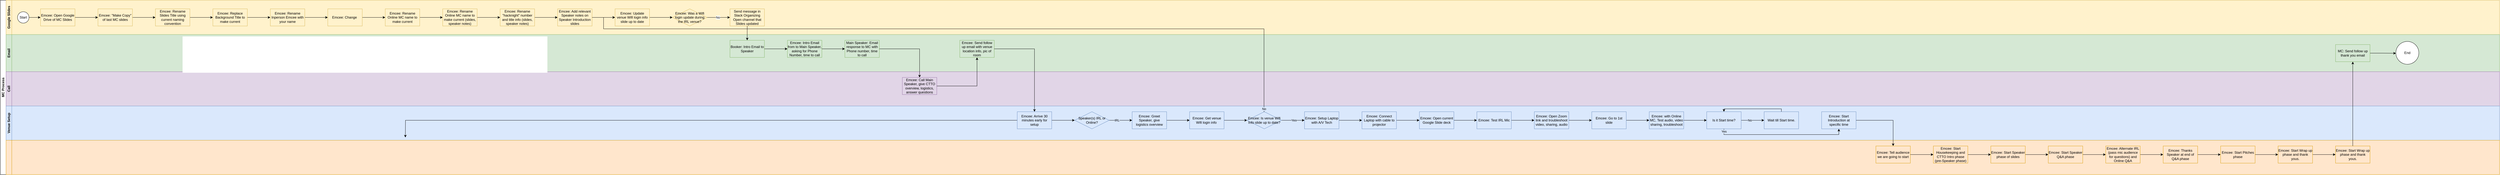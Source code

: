 <mxfile version="26.0.10">
  <diagram id="prtHgNgQTEPvFCAcTncT" name="Page-1">
    <mxGraphModel dx="2358" dy="1240" grid="1" gridSize="10" guides="1" tooltips="1" connect="1" arrows="1" fold="1" page="1" pageScale="1" pageWidth="827" pageHeight="1169" math="0" shadow="0">
      <root>
        <mxCell id="0" />
        <mxCell id="1" parent="0" />
        <mxCell id="dNxyNK7c78bLwvsdeMH5-19" value="MC Process" style="swimlane;html=1;childLayout=stackLayout;resizeParent=1;resizeParentMax=0;horizontal=0;startSize=20;horizontalStack=0;" parent="1" vertex="1">
          <mxGeometry x="121" y="120" width="8700" height="610" as="geometry" />
        </mxCell>
        <mxCell id="dNxyNK7c78bLwvsdeMH5-27" value="" style="edgeStyle=orthogonalEdgeStyle;rounded=0;orthogonalLoop=1;jettySize=auto;html=1;dashed=1;endArrow=none;endFill=0;" parent="dNxyNK7c78bLwvsdeMH5-19" edge="1">
          <mxGeometry relative="1" as="geometry">
            <mxPoint x="180" y="90.0" as="sourcePoint" />
            <mxPoint x="180.029" y="150" as="targetPoint" />
          </mxGeometry>
        </mxCell>
        <mxCell id="dNxyNK7c78bLwvsdeMH5-31" style="edgeStyle=orthogonalEdgeStyle;rounded=0;orthogonalLoop=1;jettySize=auto;html=1;endArrow=classic;endFill=1;" parent="dNxyNK7c78bLwvsdeMH5-19" edge="1">
          <mxGeometry relative="1" as="geometry">
            <mxPoint x="300.029" y="160.029" as="sourcePoint" />
            <mxPoint x="300" y="90.0" as="targetPoint" />
          </mxGeometry>
        </mxCell>
        <mxCell id="dNxyNK7c78bLwvsdeMH5-35" style="edgeStyle=orthogonalEdgeStyle;rounded=0;orthogonalLoop=1;jettySize=auto;html=1;endArrow=classic;endFill=1;" parent="dNxyNK7c78bLwvsdeMH5-19" target="dNxyNK7c78bLwvsdeMH5-34" edge="1">
          <mxGeometry relative="1" as="geometry">
            <mxPoint x="300" y="200" as="sourcePoint" />
          </mxGeometry>
        </mxCell>
        <mxCell id="dNxyNK7c78bLwvsdeMH5-38" style="edgeStyle=orthogonalEdgeStyle;rounded=0;orthogonalLoop=1;jettySize=auto;html=1;endArrow=classic;endFill=1;" parent="dNxyNK7c78bLwvsdeMH5-19" target="dNxyNK7c78bLwvsdeMH5-36" edge="1">
          <mxGeometry relative="1" as="geometry">
            <Array as="points">
              <mxPoint x="180" y="340" />
              <mxPoint x="400" y="340" />
            </Array>
            <mxPoint x="180.029" y="210" as="sourcePoint" />
          </mxGeometry>
        </mxCell>
        <mxCell id="JT1Y_9tIaNJaj05C3qr--105" value="Google Slides" style="swimlane;html=1;startSize=20;horizontal=0;fillColor=#fff2cc;strokeColor=#d6b656;swimlaneFillColor=#FFF2CC;" vertex="1" parent="dNxyNK7c78bLwvsdeMH5-19">
          <mxGeometry x="20" width="8680" height="120" as="geometry" />
        </mxCell>
        <mxCell id="JT1Y_9tIaNJaj05C3qr--108" value="" style="edgeStyle=orthogonalEdgeStyle;rounded=0;orthogonalLoop=1;jettySize=auto;html=1;" edge="1" parent="JT1Y_9tIaNJaj05C3qr--105">
          <mxGeometry relative="1" as="geometry">
            <mxPoint x="200" y="60.0" as="sourcePoint" />
          </mxGeometry>
        </mxCell>
        <mxCell id="JT1Y_9tIaNJaj05C3qr--111" value="" style="edgeStyle=orthogonalEdgeStyle;rounded=0;orthogonalLoop=1;jettySize=auto;html=1;" edge="1" parent="JT1Y_9tIaNJaj05C3qr--105">
          <mxGeometry relative="1" as="geometry">
            <mxPoint x="440" y="40" as="sourcePoint" />
          </mxGeometry>
        </mxCell>
        <mxCell id="JT1Y_9tIaNJaj05C3qr--112" value="" style="edgeStyle=orthogonalEdgeStyle;rounded=0;orthogonalLoop=1;jettySize=auto;html=1;" edge="1" parent="JT1Y_9tIaNJaj05C3qr--105">
          <mxGeometry relative="1" as="geometry">
            <mxPoint x="1050" y="40" as="sourcePoint" />
          </mxGeometry>
        </mxCell>
        <mxCell id="JT1Y_9tIaNJaj05C3qr--106" value="" style="edgeStyle=orthogonalEdgeStyle;rounded=0;orthogonalLoop=1;jettySize=auto;html=1;entryX=0;entryY=0.5;entryDx=0;entryDy=0;" edge="1" parent="JT1Y_9tIaNJaj05C3qr--105" source="JT1Y_9tIaNJaj05C3qr--107" target="JT1Y_9tIaNJaj05C3qr--110">
          <mxGeometry relative="1" as="geometry">
            <mxPoint x="120" y="80.0" as="targetPoint" />
          </mxGeometry>
        </mxCell>
        <mxCell id="JT1Y_9tIaNJaj05C3qr--107" value="Start" style="ellipse;whiteSpace=wrap;html=1;" vertex="1" parent="JT1Y_9tIaNJaj05C3qr--105">
          <mxGeometry x="40" y="40" width="40" height="40" as="geometry" />
        </mxCell>
        <mxCell id="JT1Y_9tIaNJaj05C3qr--109" value="" style="edgeStyle=orthogonalEdgeStyle;rounded=0;orthogonalLoop=1;jettySize=auto;html=1;" edge="1" parent="JT1Y_9tIaNJaj05C3qr--105" source="JT1Y_9tIaNJaj05C3qr--110" target="JT1Y_9tIaNJaj05C3qr--114">
          <mxGeometry relative="1" as="geometry" />
        </mxCell>
        <mxCell id="JT1Y_9tIaNJaj05C3qr--110" value="Emcee:&amp;nbsp;Open Google Drive of MC Slides" style="rounded=0;whiteSpace=wrap;html=1;fillColor=#FFF2CC;strokeColor=#D6B656;" vertex="1" parent="JT1Y_9tIaNJaj05C3qr--105">
          <mxGeometry x="120" y="30" width="120" height="60" as="geometry" />
        </mxCell>
        <mxCell id="JT1Y_9tIaNJaj05C3qr--113" value="" style="edgeStyle=orthogonalEdgeStyle;rounded=0;orthogonalLoop=1;jettySize=auto;html=1;" edge="1" parent="JT1Y_9tIaNJaj05C3qr--105" source="JT1Y_9tIaNJaj05C3qr--114" target="JT1Y_9tIaNJaj05C3qr--115">
          <mxGeometry relative="1" as="geometry" />
        </mxCell>
        <mxCell id="JT1Y_9tIaNJaj05C3qr--114" value="Emcee:&amp;nbsp;&quot;Make Copy&quot; of last MC slides" style="rounded=0;whiteSpace=wrap;html=1;fillColor=#FFF2CC;strokeColor=#D6B656;" vertex="1" parent="JT1Y_9tIaNJaj05C3qr--105">
          <mxGeometry x="320" y="30" width="120" height="60" as="geometry" />
        </mxCell>
        <mxCell id="JT1Y_9tIaNJaj05C3qr--118" value="" style="edgeStyle=orthogonalEdgeStyle;rounded=0;orthogonalLoop=1;jettySize=auto;html=1;" edge="1" parent="JT1Y_9tIaNJaj05C3qr--105" source="JT1Y_9tIaNJaj05C3qr--115" target="JT1Y_9tIaNJaj05C3qr--117">
          <mxGeometry relative="1" as="geometry" />
        </mxCell>
        <mxCell id="JT1Y_9tIaNJaj05C3qr--115" value="Emcee: Rename Slides Title using current naming convention" style="rounded=0;whiteSpace=wrap;html=1;fillColor=#FFF2CC;strokeColor=#D6B656;" vertex="1" parent="JT1Y_9tIaNJaj05C3qr--105">
          <mxGeometry x="520" y="30" width="120" height="60" as="geometry" />
        </mxCell>
        <mxCell id="JT1Y_9tIaNJaj05C3qr--120" value="" style="edgeStyle=orthogonalEdgeStyle;rounded=0;orthogonalLoop=1;jettySize=auto;html=1;" edge="1" parent="JT1Y_9tIaNJaj05C3qr--105" source="JT1Y_9tIaNJaj05C3qr--117" target="JT1Y_9tIaNJaj05C3qr--119">
          <mxGeometry relative="1" as="geometry" />
        </mxCell>
        <mxCell id="JT1Y_9tIaNJaj05C3qr--117" value="Emcee: Replace Background Title to make current" style="rounded=0;whiteSpace=wrap;html=1;fillColor=#FFF2CC;strokeColor=#D6B656;" vertex="1" parent="JT1Y_9tIaNJaj05C3qr--105">
          <mxGeometry x="720" y="30" width="120" height="60" as="geometry" />
        </mxCell>
        <mxCell id="JT1Y_9tIaNJaj05C3qr--122" value="" style="edgeStyle=orthogonalEdgeStyle;rounded=0;orthogonalLoop=1;jettySize=auto;html=1;" edge="1" parent="JT1Y_9tIaNJaj05C3qr--105" source="JT1Y_9tIaNJaj05C3qr--119" target="JT1Y_9tIaNJaj05C3qr--121">
          <mxGeometry relative="1" as="geometry" />
        </mxCell>
        <mxCell id="JT1Y_9tIaNJaj05C3qr--119" value="Emcee: Rename Inperson Emcee with your name" style="rounded=0;whiteSpace=wrap;html=1;fillColor=#FFF2CC;strokeColor=#D6B656;" vertex="1" parent="JT1Y_9tIaNJaj05C3qr--105">
          <mxGeometry x="920" y="30" width="120" height="60" as="geometry" />
        </mxCell>
        <mxCell id="JT1Y_9tIaNJaj05C3qr--124" value="" style="edgeStyle=orthogonalEdgeStyle;rounded=0;orthogonalLoop=1;jettySize=auto;html=1;" edge="1" parent="JT1Y_9tIaNJaj05C3qr--105" source="JT1Y_9tIaNJaj05C3qr--121" target="JT1Y_9tIaNJaj05C3qr--123">
          <mxGeometry relative="1" as="geometry" />
        </mxCell>
        <mxCell id="JT1Y_9tIaNJaj05C3qr--121" value="Emcee: Change&amp;nbsp;" style="rounded=0;whiteSpace=wrap;html=1;fillColor=#FFF2CC;strokeColor=#D6B656;" vertex="1" parent="JT1Y_9tIaNJaj05C3qr--105">
          <mxGeometry x="1120" y="30" width="120" height="60" as="geometry" />
        </mxCell>
        <mxCell id="JT1Y_9tIaNJaj05C3qr--126" value="" style="edgeStyle=orthogonalEdgeStyle;rounded=0;orthogonalLoop=1;jettySize=auto;html=1;" edge="1" parent="JT1Y_9tIaNJaj05C3qr--105" source="JT1Y_9tIaNJaj05C3qr--123" target="JT1Y_9tIaNJaj05C3qr--125">
          <mxGeometry relative="1" as="geometry" />
        </mxCell>
        <mxCell id="JT1Y_9tIaNJaj05C3qr--123" value="Emcee: Rename Online MC name to make current" style="rounded=0;whiteSpace=wrap;html=1;fillColor=#FFF2CC;strokeColor=#D6B656;" vertex="1" parent="JT1Y_9tIaNJaj05C3qr--105">
          <mxGeometry x="1320" y="30" width="120" height="60" as="geometry" />
        </mxCell>
        <mxCell id="JT1Y_9tIaNJaj05C3qr--128" value="" style="edgeStyle=orthogonalEdgeStyle;rounded=0;orthogonalLoop=1;jettySize=auto;html=1;" edge="1" parent="JT1Y_9tIaNJaj05C3qr--105" source="JT1Y_9tIaNJaj05C3qr--125" target="JT1Y_9tIaNJaj05C3qr--127">
          <mxGeometry relative="1" as="geometry" />
        </mxCell>
        <mxCell id="JT1Y_9tIaNJaj05C3qr--125" value="Emcee: Rename Online MC name to make current (slides, speaker notes)" style="rounded=0;whiteSpace=wrap;html=1;fillColor=#FFF2CC;strokeColor=#D6B656;" vertex="1" parent="JT1Y_9tIaNJaj05C3qr--105">
          <mxGeometry x="1520" y="30" width="120" height="60" as="geometry" />
        </mxCell>
        <mxCell id="JT1Y_9tIaNJaj05C3qr--130" value="" style="edgeStyle=orthogonalEdgeStyle;rounded=0;orthogonalLoop=1;jettySize=auto;html=1;" edge="1" parent="JT1Y_9tIaNJaj05C3qr--105" source="JT1Y_9tIaNJaj05C3qr--127" target="JT1Y_9tIaNJaj05C3qr--129">
          <mxGeometry relative="1" as="geometry" />
        </mxCell>
        <mxCell id="JT1Y_9tIaNJaj05C3qr--127" value="Emcee: Rename &quot;hacknight&quot; number and title info (slides, speaker notes)" style="rounded=0;whiteSpace=wrap;html=1;fillColor=#FFF2CC;strokeColor=#D6B656;" vertex="1" parent="JT1Y_9tIaNJaj05C3qr--105">
          <mxGeometry x="1720" y="30" width="120" height="60" as="geometry" />
        </mxCell>
        <mxCell id="JT1Y_9tIaNJaj05C3qr--129" value="Emcee: Add relevant Speaker notes on Speaker Introduction slides" style="rounded=0;whiteSpace=wrap;html=1;fillColor=#FFF2CC;strokeColor=#D6B656;" vertex="1" parent="JT1Y_9tIaNJaj05C3qr--105">
          <mxGeometry x="1920" y="30" width="120" height="60" as="geometry" />
        </mxCell>
        <mxCell id="JT1Y_9tIaNJaj05C3qr--141" value="" style="edgeStyle=orthogonalEdgeStyle;rounded=0;orthogonalLoop=1;jettySize=auto;html=1;" edge="1" parent="JT1Y_9tIaNJaj05C3qr--105" source="JT1Y_9tIaNJaj05C3qr--131" target="JT1Y_9tIaNJaj05C3qr--140">
          <mxGeometry relative="1" as="geometry" />
        </mxCell>
        <mxCell id="JT1Y_9tIaNJaj05C3qr--131" value="Emcee: Update venue Wifi login info slide up to date" style="rounded=0;whiteSpace=wrap;html=1;fillColor=#FFF2CC;strokeColor=#D6B656;" vertex="1" parent="JT1Y_9tIaNJaj05C3qr--105">
          <mxGeometry x="2120" y="30" width="120" height="60" as="geometry" />
        </mxCell>
        <mxCell id="JT1Y_9tIaNJaj05C3qr--132" value="" style="edgeStyle=orthogonalEdgeStyle;rounded=0;orthogonalLoop=1;jettySize=auto;html=1;" edge="1" parent="JT1Y_9tIaNJaj05C3qr--105" source="JT1Y_9tIaNJaj05C3qr--129" target="JT1Y_9tIaNJaj05C3qr--131">
          <mxGeometry relative="1" as="geometry" />
        </mxCell>
        <mxCell id="JT1Y_9tIaNJaj05C3qr--144" value="" style="edgeStyle=orthogonalEdgeStyle;rounded=0;orthogonalLoop=1;jettySize=auto;html=1;" edge="1" parent="JT1Y_9tIaNJaj05C3qr--105" source="JT1Y_9tIaNJaj05C3qr--140" target="JT1Y_9tIaNJaj05C3qr--143">
          <mxGeometry relative="1" as="geometry" />
        </mxCell>
        <mxCell id="JT1Y_9tIaNJaj05C3qr--145" value="No" style="edgeLabel;html=1;align=center;verticalAlign=middle;resizable=0;points=[];" vertex="1" connectable="0" parent="JT1Y_9tIaNJaj05C3qr--144">
          <mxGeometry x="-0.066" relative="1" as="geometry">
            <mxPoint as="offset" />
          </mxGeometry>
        </mxCell>
        <mxCell id="JT1Y_9tIaNJaj05C3qr--140" value="Emcee: Was a Wifi login update during the IRL venue?" style="rhombus;whiteSpace=wrap;html=1;fillColor=#FFF2CC;strokeColor=#D6B656;" vertex="1" parent="JT1Y_9tIaNJaj05C3qr--105">
          <mxGeometry x="2320" y="30" width="120" height="60" as="geometry" />
        </mxCell>
        <mxCell id="JT1Y_9tIaNJaj05C3qr--143" value="Send message in Slack Organizing Open channel that Slides updated" style="rounded=0;whiteSpace=wrap;html=1;fillColor=#FFF2CC;strokeColor=#D6B656;" vertex="1" parent="JT1Y_9tIaNJaj05C3qr--105">
          <mxGeometry x="2520" y="30" width="120" height="60" as="geometry" />
        </mxCell>
        <mxCell id="dNxyNK7c78bLwvsdeMH5-20" value="Email" style="swimlane;html=1;startSize=20;horizontal=0;fillColor=#d5e8d4;strokeColor=#82b366;swimlaneFillColor=#D5E8D4;" parent="dNxyNK7c78bLwvsdeMH5-19" vertex="1">
          <mxGeometry x="20" y="120" width="8680" height="130" as="geometry" />
        </mxCell>
        <mxCell id="JT1Y_9tIaNJaj05C3qr--2" value="" style="edgeStyle=orthogonalEdgeStyle;rounded=0;orthogonalLoop=1;jettySize=auto;html=1;" edge="1" parent="dNxyNK7c78bLwvsdeMH5-20" target="JT1Y_9tIaNJaj05C3qr--1">
          <mxGeometry relative="1" as="geometry">
            <mxPoint x="200" y="60.0" as="sourcePoint" />
          </mxGeometry>
        </mxCell>
        <mxCell id="JT1Y_9tIaNJaj05C3qr--7" value="" style="edgeStyle=orthogonalEdgeStyle;rounded=0;orthogonalLoop=1;jettySize=auto;html=1;" edge="1" parent="dNxyNK7c78bLwvsdeMH5-20" target="JT1Y_9tIaNJaj05C3qr--6">
          <mxGeometry relative="1" as="geometry">
            <mxPoint x="440" y="40" as="sourcePoint" />
          </mxGeometry>
        </mxCell>
        <mxCell id="JT1Y_9tIaNJaj05C3qr--17" value="" style="edgeStyle=orthogonalEdgeStyle;rounded=0;orthogonalLoop=1;jettySize=auto;html=1;" edge="1" parent="dNxyNK7c78bLwvsdeMH5-20" target="JT1Y_9tIaNJaj05C3qr--16">
          <mxGeometry relative="1" as="geometry">
            <mxPoint x="1050" y="40" as="sourcePoint" />
          </mxGeometry>
        </mxCell>
        <mxCell id="JT1Y_9tIaNJaj05C3qr--272" value="" style="edgeStyle=orthogonalEdgeStyle;rounded=0;orthogonalLoop=1;jettySize=auto;html=1;entryX=0.002;entryY=0.518;entryDx=0;entryDy=0;entryPerimeter=0;" edge="1" parent="dNxyNK7c78bLwvsdeMH5-20" source="JT1Y_9tIaNJaj05C3qr--266" target="JT1Y_9tIaNJaj05C3qr--273">
          <mxGeometry relative="1" as="geometry">
            <mxPoint x="8319" y="65" as="targetPoint" />
          </mxGeometry>
        </mxCell>
        <mxCell id="JT1Y_9tIaNJaj05C3qr--266" value="MC: Send follow up thank you email" style="rounded=0;whiteSpace=wrap;html=1;fillColor=#D5E8D4;strokeColor=#82B366;" vertex="1" parent="dNxyNK7c78bLwvsdeMH5-20">
          <mxGeometry x="8109" y="35" width="120" height="60" as="geometry" />
        </mxCell>
        <mxCell id="JT1Y_9tIaNJaj05C3qr--273" value="End" style="ellipse;whiteSpace=wrap;html=1;" vertex="1" parent="dNxyNK7c78bLwvsdeMH5-20">
          <mxGeometry x="8319" y="24" width="80" height="80" as="geometry" />
        </mxCell>
        <mxCell id="dNxyNK7c78bLwvsdeMH5-21" value="Call" style="swimlane;html=1;startSize=20;horizontal=0;fillColor=#e1d5e7;strokeColor=#9673a6;swimlaneFillColor=#E1D5E7;" parent="dNxyNK7c78bLwvsdeMH5-19" vertex="1">
          <mxGeometry x="20" y="250" width="8680" height="120" as="geometry" />
        </mxCell>
        <mxCell id="dNxyNK7c78bLwvsdeMH5-29" value="" style="edgeStyle=orthogonalEdgeStyle;rounded=0;orthogonalLoop=1;jettySize=auto;html=1;endArrow=classic;endFill=1;" parent="dNxyNK7c78bLwvsdeMH5-21" target="dNxyNK7c78bLwvsdeMH5-28" edge="1">
          <mxGeometry relative="1" as="geometry">
            <mxPoint x="200" y="60" as="sourcePoint" />
          </mxGeometry>
        </mxCell>
        <mxCell id="dNxyNK7c78bLwvsdeMH5-22" value="Venue Setup" style="swimlane;html=1;startSize=20;horizontal=0;fillColor=#dae8fc;strokeColor=#6c8ebf;swimlaneFillColor=#DAE8FC;" parent="dNxyNK7c78bLwvsdeMH5-19" vertex="1">
          <mxGeometry x="20" y="370" width="8680" height="120" as="geometry" />
        </mxCell>
        <mxCell id="dNxyNK7c78bLwvsdeMH5-37" value="" style="edgeStyle=orthogonalEdgeStyle;rounded=0;orthogonalLoop=1;jettySize=auto;html=1;endArrow=classic;endFill=1;" parent="dNxyNK7c78bLwvsdeMH5-22" target="dNxyNK7c78bLwvsdeMH5-36" edge="1">
          <mxGeometry relative="1" as="geometry">
            <mxPoint x="320" y="50" as="sourcePoint" />
          </mxGeometry>
        </mxCell>
        <mxCell id="JT1Y_9tIaNJaj05C3qr--50" style="edgeStyle=orthogonalEdgeStyle;rounded=0;orthogonalLoop=1;jettySize=auto;html=1;" edge="1" parent="dNxyNK7c78bLwvsdeMH5-22" source="JT1Y_9tIaNJaj05C3qr--47">
          <mxGeometry relative="1" as="geometry">
            <mxPoint x="1390" y="110" as="targetPoint" />
          </mxGeometry>
        </mxCell>
        <mxCell id="JT1Y_9tIaNJaj05C3qr--52" value="" style="edgeStyle=orthogonalEdgeStyle;rounded=0;orthogonalLoop=1;jettySize=auto;html=1;" edge="1" parent="dNxyNK7c78bLwvsdeMH5-22" source="JT1Y_9tIaNJaj05C3qr--47" target="JT1Y_9tIaNJaj05C3qr--51">
          <mxGeometry relative="1" as="geometry" />
        </mxCell>
        <mxCell id="JT1Y_9tIaNJaj05C3qr--142" value="IRL" style="edgeLabel;html=1;align=center;verticalAlign=middle;resizable=0;points=[];labelBackgroundColor=#DAE8FC;" vertex="1" connectable="0" parent="JT1Y_9tIaNJaj05C3qr--52">
          <mxGeometry x="-0.325" relative="1" as="geometry">
            <mxPoint as="offset" />
          </mxGeometry>
        </mxCell>
        <mxCell id="JT1Y_9tIaNJaj05C3qr--49" style="edgeStyle=orthogonalEdgeStyle;rounded=0;orthogonalLoop=1;jettySize=auto;html=1;entryX=0;entryY=0.5;entryDx=0;entryDy=0;" edge="1" parent="dNxyNK7c78bLwvsdeMH5-22" source="JT1Y_9tIaNJaj05C3qr--44" target="JT1Y_9tIaNJaj05C3qr--47">
          <mxGeometry relative="1" as="geometry" />
        </mxCell>
        <mxCell id="JT1Y_9tIaNJaj05C3qr--54" value="" style="edgeStyle=orthogonalEdgeStyle;rounded=0;orthogonalLoop=1;jettySize=auto;html=1;" edge="1" parent="dNxyNK7c78bLwvsdeMH5-22" source="JT1Y_9tIaNJaj05C3qr--51" target="JT1Y_9tIaNJaj05C3qr--53">
          <mxGeometry relative="1" as="geometry" />
        </mxCell>
        <mxCell id="JT1Y_9tIaNJaj05C3qr--56" value="" style="edgeStyle=orthogonalEdgeStyle;rounded=0;orthogonalLoop=1;jettySize=auto;html=1;" edge="1" parent="dNxyNK7c78bLwvsdeMH5-22" source="JT1Y_9tIaNJaj05C3qr--53" target="JT1Y_9tIaNJaj05C3qr--55">
          <mxGeometry relative="1" as="geometry" />
        </mxCell>
        <mxCell id="JT1Y_9tIaNJaj05C3qr--136" value="" style="edgeStyle=orthogonalEdgeStyle;rounded=0;orthogonalLoop=1;jettySize=auto;html=1;" edge="1" parent="dNxyNK7c78bLwvsdeMH5-22" source="JT1Y_9tIaNJaj05C3qr--133" target="JT1Y_9tIaNJaj05C3qr--135">
          <mxGeometry relative="1" as="geometry" />
        </mxCell>
        <mxCell id="JT1Y_9tIaNJaj05C3qr--134" value="" style="edgeStyle=orthogonalEdgeStyle;rounded=0;orthogonalLoop=1;jettySize=auto;html=1;" edge="1" parent="dNxyNK7c78bLwvsdeMH5-22" source="JT1Y_9tIaNJaj05C3qr--55" target="JT1Y_9tIaNJaj05C3qr--133">
          <mxGeometry relative="1" as="geometry" />
        </mxCell>
        <mxCell id="JT1Y_9tIaNJaj05C3qr--137" value="Yes" style="edgeLabel;html=1;align=center;verticalAlign=middle;resizable=0;points=[];labelBackgroundColor=#DAE8FC;" vertex="1" connectable="0" parent="JT1Y_9tIaNJaj05C3qr--134">
          <mxGeometry x="0.057" relative="1" as="geometry">
            <mxPoint as="offset" />
          </mxGeometry>
        </mxCell>
        <mxCell id="JT1Y_9tIaNJaj05C3qr--148" value="" style="edgeStyle=orthogonalEdgeStyle;rounded=0;orthogonalLoop=1;jettySize=auto;html=1;" edge="1" parent="dNxyNK7c78bLwvsdeMH5-22" source="JT1Y_9tIaNJaj05C3qr--135" target="JT1Y_9tIaNJaj05C3qr--147">
          <mxGeometry relative="1" as="geometry" />
        </mxCell>
        <mxCell id="JT1Y_9tIaNJaj05C3qr--135" value="Emcee: Connect Laptop with cable to projector" style="rounded=0;whiteSpace=wrap;html=1;fillColor=#DAE8FC;strokeColor=#6C8EBF;" vertex="1" parent="dNxyNK7c78bLwvsdeMH5-22">
          <mxGeometry x="4720" y="20" width="120" height="60" as="geometry" />
        </mxCell>
        <mxCell id="JT1Y_9tIaNJaj05C3qr--133" value="Emcee: Setup Laptop with A/V Tech" style="rounded=0;whiteSpace=wrap;html=1;fillColor=#DAE8FC;strokeColor=#6C8EBF;" vertex="1" parent="dNxyNK7c78bLwvsdeMH5-22">
          <mxGeometry x="4520" y="20" width="120" height="60" as="geometry" />
        </mxCell>
        <mxCell id="JT1Y_9tIaNJaj05C3qr--55" value="Emcee: Is venue Wifi Info slide up to date?" style="rhombus;whiteSpace=wrap;html=1;fillColor=#DAE8FC;strokeColor=#6C8EBF;" vertex="1" parent="dNxyNK7c78bLwvsdeMH5-22">
          <mxGeometry x="4320" y="20" width="120" height="60" as="geometry" />
        </mxCell>
        <mxCell id="JT1Y_9tIaNJaj05C3qr--53" value="Emcee: Get venue Wifi login info&amp;nbsp;" style="rounded=0;whiteSpace=wrap;html=1;fillColor=#DAE8FC;strokeColor=#6C8EBF;" vertex="1" parent="dNxyNK7c78bLwvsdeMH5-22">
          <mxGeometry x="4120" y="20" width="120" height="60" as="geometry" />
        </mxCell>
        <mxCell id="JT1Y_9tIaNJaj05C3qr--51" value="Emcee: Greet Speaker, give logistics overview" style="rounded=0;whiteSpace=wrap;html=1;fillColor=#DAE8FC;strokeColor=#6C8EBF;" vertex="1" parent="dNxyNK7c78bLwvsdeMH5-22">
          <mxGeometry x="3920" y="20" width="120" height="60" as="geometry" />
        </mxCell>
        <mxCell id="JT1Y_9tIaNJaj05C3qr--47" value="Speaker(s) IRL or Online?" style="rhombus;whiteSpace=wrap;html=1;fillColor=#DAE8FC;strokeColor=#6C8EBF;" vertex="1" parent="dNxyNK7c78bLwvsdeMH5-22">
          <mxGeometry x="3720" y="20" width="120" height="60" as="geometry" />
        </mxCell>
        <mxCell id="JT1Y_9tIaNJaj05C3qr--44" value="Emcee: Arrive 30 minutes early for setup" style="rounded=0s;whiteSpace=wrap;html=1;fillColor=#DAE8FC;strokeColor=#6C8EBF;" vertex="1" parent="dNxyNK7c78bLwvsdeMH5-22">
          <mxGeometry x="3520" y="20" width="120" height="60" as="geometry" />
        </mxCell>
        <mxCell id="JT1Y_9tIaNJaj05C3qr--36" value="Emcee: Send follow up email with venue location info, pic of room" style="rounded=0;whiteSpace=wrap;html=1;fillColor=#D5E8D4;strokeColor=#82B366;" vertex="1" parent="dNxyNK7c78bLwvsdeMH5-22">
          <mxGeometry x="3320" y="-230" width="120" height="60" as="geometry" />
        </mxCell>
        <mxCell id="JT1Y_9tIaNJaj05C3qr--45" value="" style="edgeStyle=orthogonalEdgeStyle;rounded=0;orthogonalLoop=1;jettySize=auto;html=1;exitX=1;exitY=0.5;exitDx=0;exitDy=0;" edge="1" parent="dNxyNK7c78bLwvsdeMH5-22" source="JT1Y_9tIaNJaj05C3qr--36" target="JT1Y_9tIaNJaj05C3qr--44">
          <mxGeometry relative="1" as="geometry">
            <mxPoint x="1180" y="-300" as="sourcePoint" />
          </mxGeometry>
        </mxCell>
        <mxCell id="JT1Y_9tIaNJaj05C3qr--34" value="Emcee: Call Main Speaker, give CTTO overview, logistics, answer questions" style="rounded=0;whiteSpace=wrap;html=1;fillColor=#E1D5E7;strokeColor=#9673A6;" vertex="1" parent="dNxyNK7c78bLwvsdeMH5-22">
          <mxGeometry x="3120" y="-100" width="120" height="60" as="geometry" />
        </mxCell>
        <mxCell id="JT1Y_9tIaNJaj05C3qr--32" value="Main Speaker: Email response to MC with Phone number, time to call" style="rounded=0;whiteSpace=wrap;html=1;fillColor=#D5E8D4;strokeColor=#82B366;" vertex="1" parent="dNxyNK7c78bLwvsdeMH5-22">
          <mxGeometry x="2920" y="-230" width="120" height="60" as="geometry" />
        </mxCell>
        <mxCell id="JT1Y_9tIaNJaj05C3qr--30" value="Emcee: Intro Email from to Main Speaker, asking for Phone Number, time to call" style="rounded=0;whiteSpace=wrap;html=1;fillColor=#D5E8D4;strokeColor=#82B366;" vertex="1" parent="dNxyNK7c78bLwvsdeMH5-22">
          <mxGeometry x="2720" y="-230" width="120" height="60" as="geometry" />
        </mxCell>
        <mxCell id="JT1Y_9tIaNJaj05C3qr--3" value="Booker: Intro Email to Speaker" style="rounded=0;whiteSpace=wrap;html=1;fillColor=#D5E8D4;strokeColor=#82B366;" vertex="1" parent="dNxyNK7c78bLwvsdeMH5-22">
          <mxGeometry x="2520" y="-230" width="120" height="60" as="geometry" />
        </mxCell>
        <mxCell id="JT1Y_9tIaNJaj05C3qr--37" value="" style="edgeStyle=orthogonalEdgeStyle;rounded=0;orthogonalLoop=1;jettySize=auto;html=1;" edge="1" parent="dNxyNK7c78bLwvsdeMH5-22" source="JT1Y_9tIaNJaj05C3qr--34" target="JT1Y_9tIaNJaj05C3qr--36">
          <mxGeometry relative="1" as="geometry" />
        </mxCell>
        <mxCell id="JT1Y_9tIaNJaj05C3qr--35" value="" style="edgeStyle=orthogonalEdgeStyle;rounded=0;orthogonalLoop=1;jettySize=auto;html=1;" edge="1" parent="dNxyNK7c78bLwvsdeMH5-22" source="JT1Y_9tIaNJaj05C3qr--32" target="JT1Y_9tIaNJaj05C3qr--34">
          <mxGeometry relative="1" as="geometry" />
        </mxCell>
        <mxCell id="JT1Y_9tIaNJaj05C3qr--33" value="" style="edgeStyle=orthogonalEdgeStyle;rounded=0;orthogonalLoop=1;jettySize=auto;html=1;" edge="1" parent="dNxyNK7c78bLwvsdeMH5-22" source="JT1Y_9tIaNJaj05C3qr--30" target="JT1Y_9tIaNJaj05C3qr--32">
          <mxGeometry relative="1" as="geometry" />
        </mxCell>
        <mxCell id="JT1Y_9tIaNJaj05C3qr--31" value="" style="edgeStyle=orthogonalEdgeStyle;rounded=0;orthogonalLoop=1;jettySize=auto;html=1;" edge="1" parent="dNxyNK7c78bLwvsdeMH5-22" source="JT1Y_9tIaNJaj05C3qr--3" target="JT1Y_9tIaNJaj05C3qr--30">
          <mxGeometry relative="1" as="geometry" />
        </mxCell>
        <mxCell id="JT1Y_9tIaNJaj05C3qr--150" value="" style="edgeStyle=orthogonalEdgeStyle;rounded=0;orthogonalLoop=1;jettySize=auto;html=1;" edge="1" parent="dNxyNK7c78bLwvsdeMH5-22" source="JT1Y_9tIaNJaj05C3qr--147" target="JT1Y_9tIaNJaj05C3qr--149">
          <mxGeometry relative="1" as="geometry" />
        </mxCell>
        <mxCell id="JT1Y_9tIaNJaj05C3qr--147" value="Emcee: Open current Google Slide deck" style="rounded=0;whiteSpace=wrap;html=1;fillColor=#DAE8FC;strokeColor=#6C8EBF;" vertex="1" parent="dNxyNK7c78bLwvsdeMH5-22">
          <mxGeometry x="4920" y="20" width="120" height="60" as="geometry" />
        </mxCell>
        <mxCell id="JT1Y_9tIaNJaj05C3qr--152" value="" style="edgeStyle=orthogonalEdgeStyle;rounded=0;orthogonalLoop=1;jettySize=auto;html=1;" edge="1" parent="dNxyNK7c78bLwvsdeMH5-22" source="JT1Y_9tIaNJaj05C3qr--149" target="JT1Y_9tIaNJaj05C3qr--151">
          <mxGeometry relative="1" as="geometry" />
        </mxCell>
        <mxCell id="JT1Y_9tIaNJaj05C3qr--149" value="Emcee: Test IRL Mic" style="rounded=0;whiteSpace=wrap;html=1;fillColor=#DAE8FC;strokeColor=#6C8EBF;" vertex="1" parent="dNxyNK7c78bLwvsdeMH5-22">
          <mxGeometry x="5120" y="20" width="120" height="60" as="geometry" />
        </mxCell>
        <mxCell id="JT1Y_9tIaNJaj05C3qr--154" value="" style="edgeStyle=orthogonalEdgeStyle;rounded=0;orthogonalLoop=1;jettySize=auto;html=1;" edge="1" parent="dNxyNK7c78bLwvsdeMH5-22" source="JT1Y_9tIaNJaj05C3qr--151" target="JT1Y_9tIaNJaj05C3qr--153">
          <mxGeometry relative="1" as="geometry" />
        </mxCell>
        <mxCell id="JT1Y_9tIaNJaj05C3qr--151" value="Emcee: Open Zoom link and troubleshoot video, sharing, audio" style="rounded=0;whiteSpace=wrap;html=1;fillColor=#DAE8FC;strokeColor=#6C8EBF;" vertex="1" parent="dNxyNK7c78bLwvsdeMH5-22">
          <mxGeometry x="5320" y="20" width="120" height="60" as="geometry" />
        </mxCell>
        <mxCell id="JT1Y_9tIaNJaj05C3qr--156" value="" style="edgeStyle=orthogonalEdgeStyle;rounded=0;orthogonalLoop=1;jettySize=auto;html=1;" edge="1" parent="dNxyNK7c78bLwvsdeMH5-22" source="JT1Y_9tIaNJaj05C3qr--153" target="JT1Y_9tIaNJaj05C3qr--155">
          <mxGeometry relative="1" as="geometry" />
        </mxCell>
        <mxCell id="JT1Y_9tIaNJaj05C3qr--153" value="Emcee: Go to 1st slide" style="rounded=0;whiteSpace=wrap;html=1;fillColor=#DAE8FC;strokeColor=#6C8EBF;" vertex="1" parent="dNxyNK7c78bLwvsdeMH5-22">
          <mxGeometry x="5520" y="20" width="120" height="60" as="geometry" />
        </mxCell>
        <mxCell id="JT1Y_9tIaNJaj05C3qr--155" value="Emcee: with Online MC, Test audio, video sharing, troubleshoot" style="rounded=0;whiteSpace=wrap;html=1;fillColor=#DAE8FC;strokeColor=#6C8EBF;" vertex="1" parent="dNxyNK7c78bLwvsdeMH5-22">
          <mxGeometry x="5720" y="20" width="120" height="60" as="geometry" />
        </mxCell>
        <mxCell id="JT1Y_9tIaNJaj05C3qr--239" value="Emcee: Start Introduction at specific time" style="rounded=0;whiteSpace=wrap;html=1;fillColor=#DAE8FC;strokeColor=#6C8EBF;" vertex="1" parent="dNxyNK7c78bLwvsdeMH5-22">
          <mxGeometry x="6320" y="20" width="120" height="60" as="geometry" />
        </mxCell>
        <mxCell id="JT1Y_9tIaNJaj05C3qr--238" style="swimlane;html=1;startSize=20;horizontal=0;fillColor=#ffe6cc;strokeColor=#d79b00;swimlaneFillColor=#FFE6CC;" vertex="1" parent="dNxyNK7c78bLwvsdeMH5-19">
          <mxGeometry x="20" y="490" width="8680" height="120" as="geometry" />
        </mxCell>
        <mxCell id="JT1Y_9tIaNJaj05C3qr--241" value="Emcee: Tell audience we are going to start" style="rounded=0;whiteSpace=wrap;html=1;fillColor=#FFE6CC;strokeColor=#D79B00;" vertex="1" parent="JT1Y_9tIaNJaj05C3qr--238">
          <mxGeometry x="6509" y="20" width="120" height="60" as="geometry" />
        </mxCell>
        <mxCell id="JT1Y_9tIaNJaj05C3qr--267" value="Emcee: Start Wrap up phase and thank yous." style="rounded=0;whiteSpace=wrap;html=1;fillColor=#FFE6CC;strokeColor=#D79B00;" vertex="1" parent="JT1Y_9tIaNJaj05C3qr--238">
          <mxGeometry x="8109" y="20" width="120" height="60" as="geometry" />
        </mxCell>
        <mxCell id="JT1Y_9tIaNJaj05C3qr--138" style="edgeStyle=orthogonalEdgeStyle;rounded=0;orthogonalLoop=1;jettySize=auto;html=1;entryX=0;entryY=0.5;entryDx=0;entryDy=0;exitX=0.5;exitY=0;exitDx=0;exitDy=0;" edge="1" parent="dNxyNK7c78bLwvsdeMH5-19" source="JT1Y_9tIaNJaj05C3qr--55" target="JT1Y_9tIaNJaj05C3qr--131">
          <mxGeometry relative="1" as="geometry">
            <Array as="points">
              <mxPoint x="4399" y="100" />
              <mxPoint x="2100" y="100" />
              <mxPoint x="2100" y="60" />
            </Array>
          </mxGeometry>
        </mxCell>
        <mxCell id="JT1Y_9tIaNJaj05C3qr--139" value="No" style="edgeLabel;html=1;align=center;verticalAlign=middle;resizable=0;points=[];labelBackgroundColor=#DAE8FC;" vertex="1" connectable="0" parent="JT1Y_9tIaNJaj05C3qr--138">
          <mxGeometry x="-0.961" relative="1" as="geometry">
            <mxPoint y="41" as="offset" />
          </mxGeometry>
        </mxCell>
        <mxCell id="JT1Y_9tIaNJaj05C3qr--146" style="edgeStyle=orthogonalEdgeStyle;rounded=0;orthogonalLoop=1;jettySize=auto;html=1;" edge="1" parent="dNxyNK7c78bLwvsdeMH5-19" source="JT1Y_9tIaNJaj05C3qr--143" target="JT1Y_9tIaNJaj05C3qr--3">
          <mxGeometry relative="1" as="geometry" />
        </mxCell>
        <mxCell id="JT1Y_9tIaNJaj05C3qr--242" value="" style="edgeStyle=orthogonalEdgeStyle;rounded=0;orthogonalLoop=1;jettySize=auto;html=1;" edge="1" parent="dNxyNK7c78bLwvsdeMH5-19" source="JT1Y_9tIaNJaj05C3qr--239" target="JT1Y_9tIaNJaj05C3qr--241">
          <mxGeometry relative="1" as="geometry" />
        </mxCell>
        <mxCell id="JT1Y_9tIaNJaj05C3qr--274" style="edgeStyle=orthogonalEdgeStyle;rounded=0;orthogonalLoop=1;jettySize=auto;html=1;entryX=0.5;entryY=1;entryDx=0;entryDy=0;" edge="1" parent="dNxyNK7c78bLwvsdeMH5-19" source="JT1Y_9tIaNJaj05C3qr--267" target="JT1Y_9tIaNJaj05C3qr--266">
          <mxGeometry relative="1" as="geometry" />
        </mxCell>
        <mxCell id="JT1Y_9tIaNJaj05C3qr--160" value="" style="edgeStyle=orthogonalEdgeStyle;rounded=0;orthogonalLoop=1;jettySize=auto;html=1;" edge="1" parent="1" source="JT1Y_9tIaNJaj05C3qr--157" target="JT1Y_9tIaNJaj05C3qr--159">
          <mxGeometry relative="1" as="geometry" />
        </mxCell>
        <mxCell id="JT1Y_9tIaNJaj05C3qr--244" value="No" style="edgeLabel;html=1;align=center;verticalAlign=middle;resizable=0;points=[];labelBackgroundColor=#DAE8FC;" vertex="1" connectable="0" parent="JT1Y_9tIaNJaj05C3qr--160">
          <mxGeometry x="-0.257" relative="1" as="geometry">
            <mxPoint as="offset" />
          </mxGeometry>
        </mxCell>
        <mxCell id="JT1Y_9tIaNJaj05C3qr--157" value="Is it Start time?" style="rounded=0;whiteSpace=wrap;html=1;fillColor=#DAE8FC;strokeColor=#6C8EBF;" vertex="1" parent="1">
          <mxGeometry x="6061" y="510" width="120" height="60" as="geometry" />
        </mxCell>
        <mxCell id="JT1Y_9tIaNJaj05C3qr--158" value="" style="edgeStyle=orthogonalEdgeStyle;rounded=0;orthogonalLoop=1;jettySize=auto;html=1;" edge="1" parent="1" source="JT1Y_9tIaNJaj05C3qr--155" target="JT1Y_9tIaNJaj05C3qr--157">
          <mxGeometry relative="1" as="geometry" />
        </mxCell>
        <mxCell id="JT1Y_9tIaNJaj05C3qr--240" value="" style="edgeStyle=orthogonalEdgeStyle;rounded=0;orthogonalLoop=1;jettySize=auto;html=1;exitX=0.5;exitY=1;exitDx=0;exitDy=0;" edge="1" parent="1" source="JT1Y_9tIaNJaj05C3qr--157" target="JT1Y_9tIaNJaj05C3qr--239">
          <mxGeometry relative="1" as="geometry">
            <Array as="points">
              <mxPoint x="6121" y="590" />
              <mxPoint x="6521" y="590" />
            </Array>
          </mxGeometry>
        </mxCell>
        <mxCell id="JT1Y_9tIaNJaj05C3qr--248" value="Yes" style="edgeLabel;html=1;align=center;verticalAlign=middle;resizable=0;points=[];labelBackgroundColor=#DAE8FC;" vertex="1" connectable="0" parent="JT1Y_9tIaNJaj05C3qr--240">
          <mxGeometry x="-0.958" relative="1" as="geometry">
            <mxPoint as="offset" />
          </mxGeometry>
        </mxCell>
        <mxCell id="JT1Y_9tIaNJaj05C3qr--243" style="edgeStyle=orthogonalEdgeStyle;rounded=0;orthogonalLoop=1;jettySize=auto;html=1;entryX=0.5;entryY=0;entryDx=0;entryDy=0;exitX=0.5;exitY=0;exitDx=0;exitDy=0;" edge="1" parent="1" source="JT1Y_9tIaNJaj05C3qr--159" target="JT1Y_9tIaNJaj05C3qr--157">
          <mxGeometry relative="1" as="geometry">
            <Array as="points">
              <mxPoint x="6321" y="500" />
              <mxPoint x="6121" y="500" />
            </Array>
          </mxGeometry>
        </mxCell>
        <mxCell id="JT1Y_9tIaNJaj05C3qr--159" value="Wait till Start time." style="rounded=0;whiteSpace=wrap;html=1;fillColor=#DAE8FC;strokeColor=#6C8EBF;" vertex="1" parent="1">
          <mxGeometry x="6261" y="510" width="120" height="60" as="geometry" />
        </mxCell>
        <mxCell id="JT1Y_9tIaNJaj05C3qr--252" value="" style="edgeStyle=orthogonalEdgeStyle;rounded=0;orthogonalLoop=1;jettySize=auto;html=1;" edge="1" parent="1" source="JT1Y_9tIaNJaj05C3qr--249" target="JT1Y_9tIaNJaj05C3qr--251">
          <mxGeometry relative="1" as="geometry" />
        </mxCell>
        <mxCell id="JT1Y_9tIaNJaj05C3qr--249" value="Emcee: Start Housekeeping and CTTO Intro phase (pre-Speaker phase)" style="rounded=0;whiteSpace=wrap;html=1;fillColor=#FFE6CC;strokeColor=#D79B00;" vertex="1" parent="1">
          <mxGeometry x="6850" y="630" width="120" height="60" as="geometry" />
        </mxCell>
        <mxCell id="JT1Y_9tIaNJaj05C3qr--250" value="" style="edgeStyle=orthogonalEdgeStyle;rounded=0;orthogonalLoop=1;jettySize=auto;html=1;" edge="1" parent="1" source="JT1Y_9tIaNJaj05C3qr--241" target="JT1Y_9tIaNJaj05C3qr--249">
          <mxGeometry relative="1" as="geometry" />
        </mxCell>
        <mxCell id="JT1Y_9tIaNJaj05C3qr--254" value="" style="edgeStyle=orthogonalEdgeStyle;rounded=0;orthogonalLoop=1;jettySize=auto;html=1;" edge="1" parent="1" source="JT1Y_9tIaNJaj05C3qr--251" target="JT1Y_9tIaNJaj05C3qr--253">
          <mxGeometry relative="1" as="geometry" />
        </mxCell>
        <mxCell id="JT1Y_9tIaNJaj05C3qr--251" value="Emcee: Start Speaker phase of slides" style="rounded=0;whiteSpace=wrap;html=1;fillColor=#FFE6CC;strokeColor=#D79B00;" vertex="1" parent="1">
          <mxGeometry x="7050" y="630" width="120" height="60" as="geometry" />
        </mxCell>
        <mxCell id="JT1Y_9tIaNJaj05C3qr--256" value="" style="edgeStyle=orthogonalEdgeStyle;rounded=0;orthogonalLoop=1;jettySize=auto;html=1;" edge="1" parent="1" source="JT1Y_9tIaNJaj05C3qr--253" target="JT1Y_9tIaNJaj05C3qr--255">
          <mxGeometry relative="1" as="geometry" />
        </mxCell>
        <mxCell id="JT1Y_9tIaNJaj05C3qr--253" value="Emcee: Start Speaker Q&amp;amp;A phase" style="rounded=0;whiteSpace=wrap;html=1;fillColor=#FFE6CC;strokeColor=#D79B00;" vertex="1" parent="1">
          <mxGeometry x="7250" y="630" width="120" height="60" as="geometry" />
        </mxCell>
        <mxCell id="JT1Y_9tIaNJaj05C3qr--258" value="" style="edgeStyle=orthogonalEdgeStyle;rounded=0;orthogonalLoop=1;jettySize=auto;html=1;" edge="1" parent="1" source="JT1Y_9tIaNJaj05C3qr--255" target="JT1Y_9tIaNJaj05C3qr--257">
          <mxGeometry relative="1" as="geometry" />
        </mxCell>
        <mxCell id="JT1Y_9tIaNJaj05C3qr--255" value="Emcee: Alternate IRL (pass mic audience for questions) and Online Q&amp;amp;A" style="rounded=0;whiteSpace=wrap;html=1;fillColor=#FFE6CC;strokeColor=#D79B00;" vertex="1" parent="1">
          <mxGeometry x="7450" y="630" width="120" height="60" as="geometry" />
        </mxCell>
        <mxCell id="JT1Y_9tIaNJaj05C3qr--260" value="" style="edgeStyle=orthogonalEdgeStyle;rounded=0;orthogonalLoop=1;jettySize=auto;html=1;" edge="1" parent="1" source="JT1Y_9tIaNJaj05C3qr--257" target="JT1Y_9tIaNJaj05C3qr--259">
          <mxGeometry relative="1" as="geometry" />
        </mxCell>
        <mxCell id="JT1Y_9tIaNJaj05C3qr--257" value="Emcee: Thanks Speaker at end of Q&amp;amp;A phase" style="rounded=0;whiteSpace=wrap;html=1;fillColor=#FFE6CC;strokeColor=#D79B00;" vertex="1" parent="1">
          <mxGeometry x="7650" y="630" width="120" height="60" as="geometry" />
        </mxCell>
        <mxCell id="JT1Y_9tIaNJaj05C3qr--262" value="" style="edgeStyle=orthogonalEdgeStyle;rounded=0;orthogonalLoop=1;jettySize=auto;html=1;" edge="1" parent="1" source="JT1Y_9tIaNJaj05C3qr--259" target="JT1Y_9tIaNJaj05C3qr--261">
          <mxGeometry relative="1" as="geometry" />
        </mxCell>
        <mxCell id="JT1Y_9tIaNJaj05C3qr--259" value="Emcee: Start Pitches phase" style="rounded=0;whiteSpace=wrap;html=1;fillColor=#FFE6CC;strokeColor=#D79B00;" vertex="1" parent="1">
          <mxGeometry x="7850" y="630" width="120" height="60" as="geometry" />
        </mxCell>
        <mxCell id="JT1Y_9tIaNJaj05C3qr--268" value="" style="edgeStyle=orthogonalEdgeStyle;rounded=0;orthogonalLoop=1;jettySize=auto;html=1;" edge="1" parent="1" source="JT1Y_9tIaNJaj05C3qr--261" target="JT1Y_9tIaNJaj05C3qr--267">
          <mxGeometry relative="1" as="geometry" />
        </mxCell>
        <mxCell id="JT1Y_9tIaNJaj05C3qr--261" value="Emcee: Start Wrap up phase and thank yous." style="rounded=0;whiteSpace=wrap;html=1;fillColor=#FFE6CC;strokeColor=#D79B00;" vertex="1" parent="1">
          <mxGeometry x="8050" y="630" width="120" height="60" as="geometry" />
        </mxCell>
      </root>
    </mxGraphModel>
  </diagram>
</mxfile>
